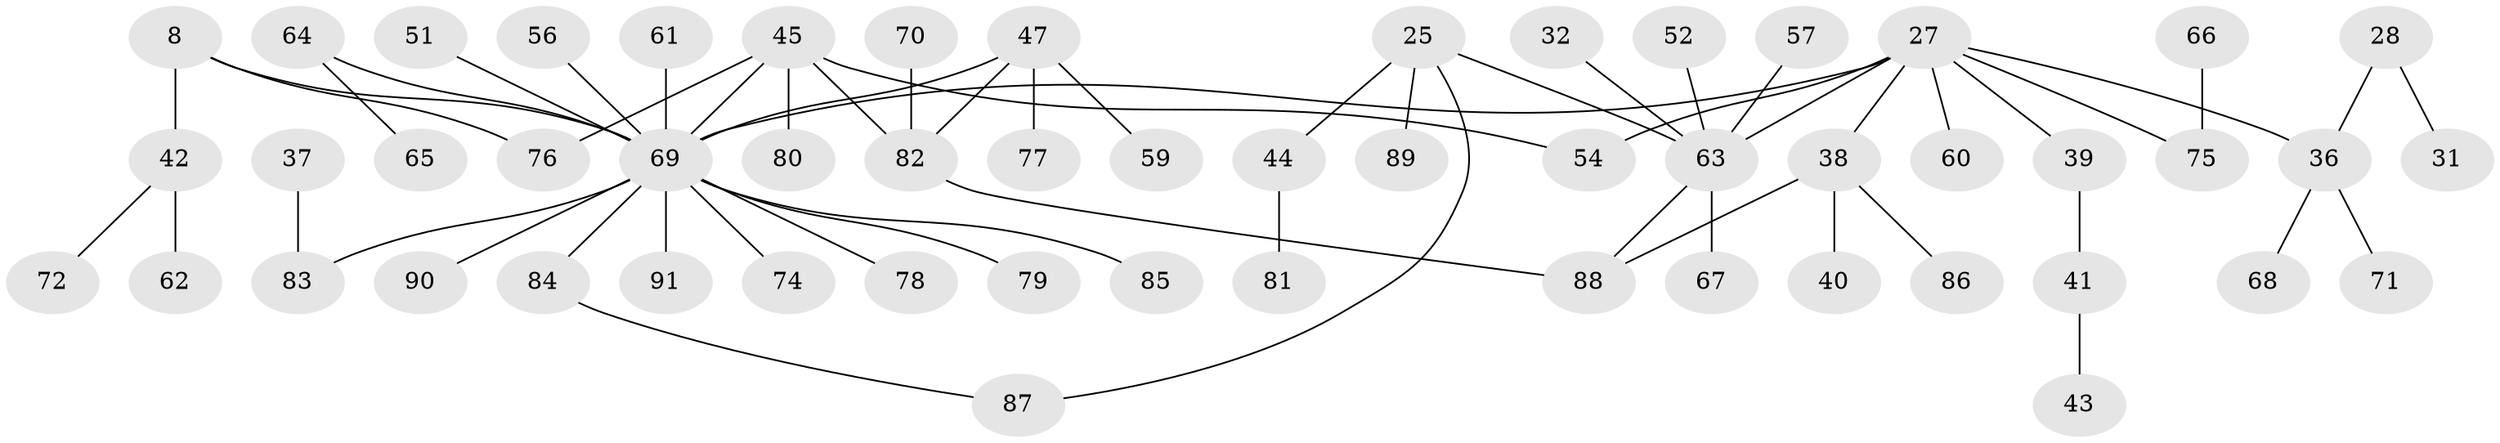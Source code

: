 // original degree distribution, {6: 0.01098901098901099, 5: 0.03296703296703297, 4: 0.08791208791208792, 2: 0.27472527472527475, 3: 0.16483516483516483, 8: 0.01098901098901099, 7: 0.01098901098901099, 1: 0.4065934065934066}
// Generated by graph-tools (version 1.1) at 2025/45/03/04/25 21:45:57]
// undirected, 54 vertices, 59 edges
graph export_dot {
graph [start="1"]
  node [color=gray90,style=filled];
  8;
  25;
  27 [super="+9"];
  28 [super="+12"];
  31;
  32;
  36 [super="+10"];
  37;
  38 [super="+11"];
  39;
  40 [super="+23"];
  41;
  42 [super="+21"];
  43;
  44;
  45 [super="+30"];
  47 [super="+15"];
  51;
  52;
  54;
  56;
  57;
  59;
  60;
  61;
  62;
  63 [super="+13"];
  64;
  65;
  66;
  67;
  68 [super="+24"];
  69 [super="+35+34+58+14+46"];
  70;
  71;
  72;
  74;
  75 [super="+48"];
  76 [super="+73"];
  77;
  78;
  79;
  80;
  81;
  82 [super="+53"];
  83 [super="+7"];
  84;
  85;
  86 [super="+55"];
  87;
  88 [super="+50"];
  89;
  90;
  91;
  8 -- 42 [weight=2];
  8 -- 69;
  8 -- 76;
  25 -- 44;
  25 -- 89;
  25 -- 87;
  25 -- 63;
  27 -- 60;
  27 -- 63 [weight=2];
  27 -- 39;
  27 -- 54;
  27 -- 38;
  27 -- 36;
  27 -- 69;
  27 -- 75;
  28 -- 31;
  28 -- 36;
  32 -- 63;
  36 -- 71;
  36 -- 68;
  37 -- 83;
  38 -- 86 [weight=2];
  38 -- 88;
  38 -- 40;
  39 -- 41;
  41 -- 43;
  42 -- 62;
  42 -- 72;
  44 -- 81;
  45 -- 80;
  45 -- 82;
  45 -- 69;
  45 -- 54;
  45 -- 76;
  47 -- 59;
  47 -- 82 [weight=2];
  47 -- 77;
  47 -- 69;
  51 -- 69;
  52 -- 63;
  56 -- 69;
  57 -- 63;
  61 -- 69;
  63 -- 88;
  63 -- 67;
  64 -- 65;
  64 -- 69;
  66 -- 75;
  69 -- 74;
  69 -- 91;
  69 -- 78;
  69 -- 79;
  69 -- 83;
  69 -- 85;
  69 -- 84;
  69 -- 90;
  70 -- 82;
  82 -- 88;
  84 -- 87;
}
